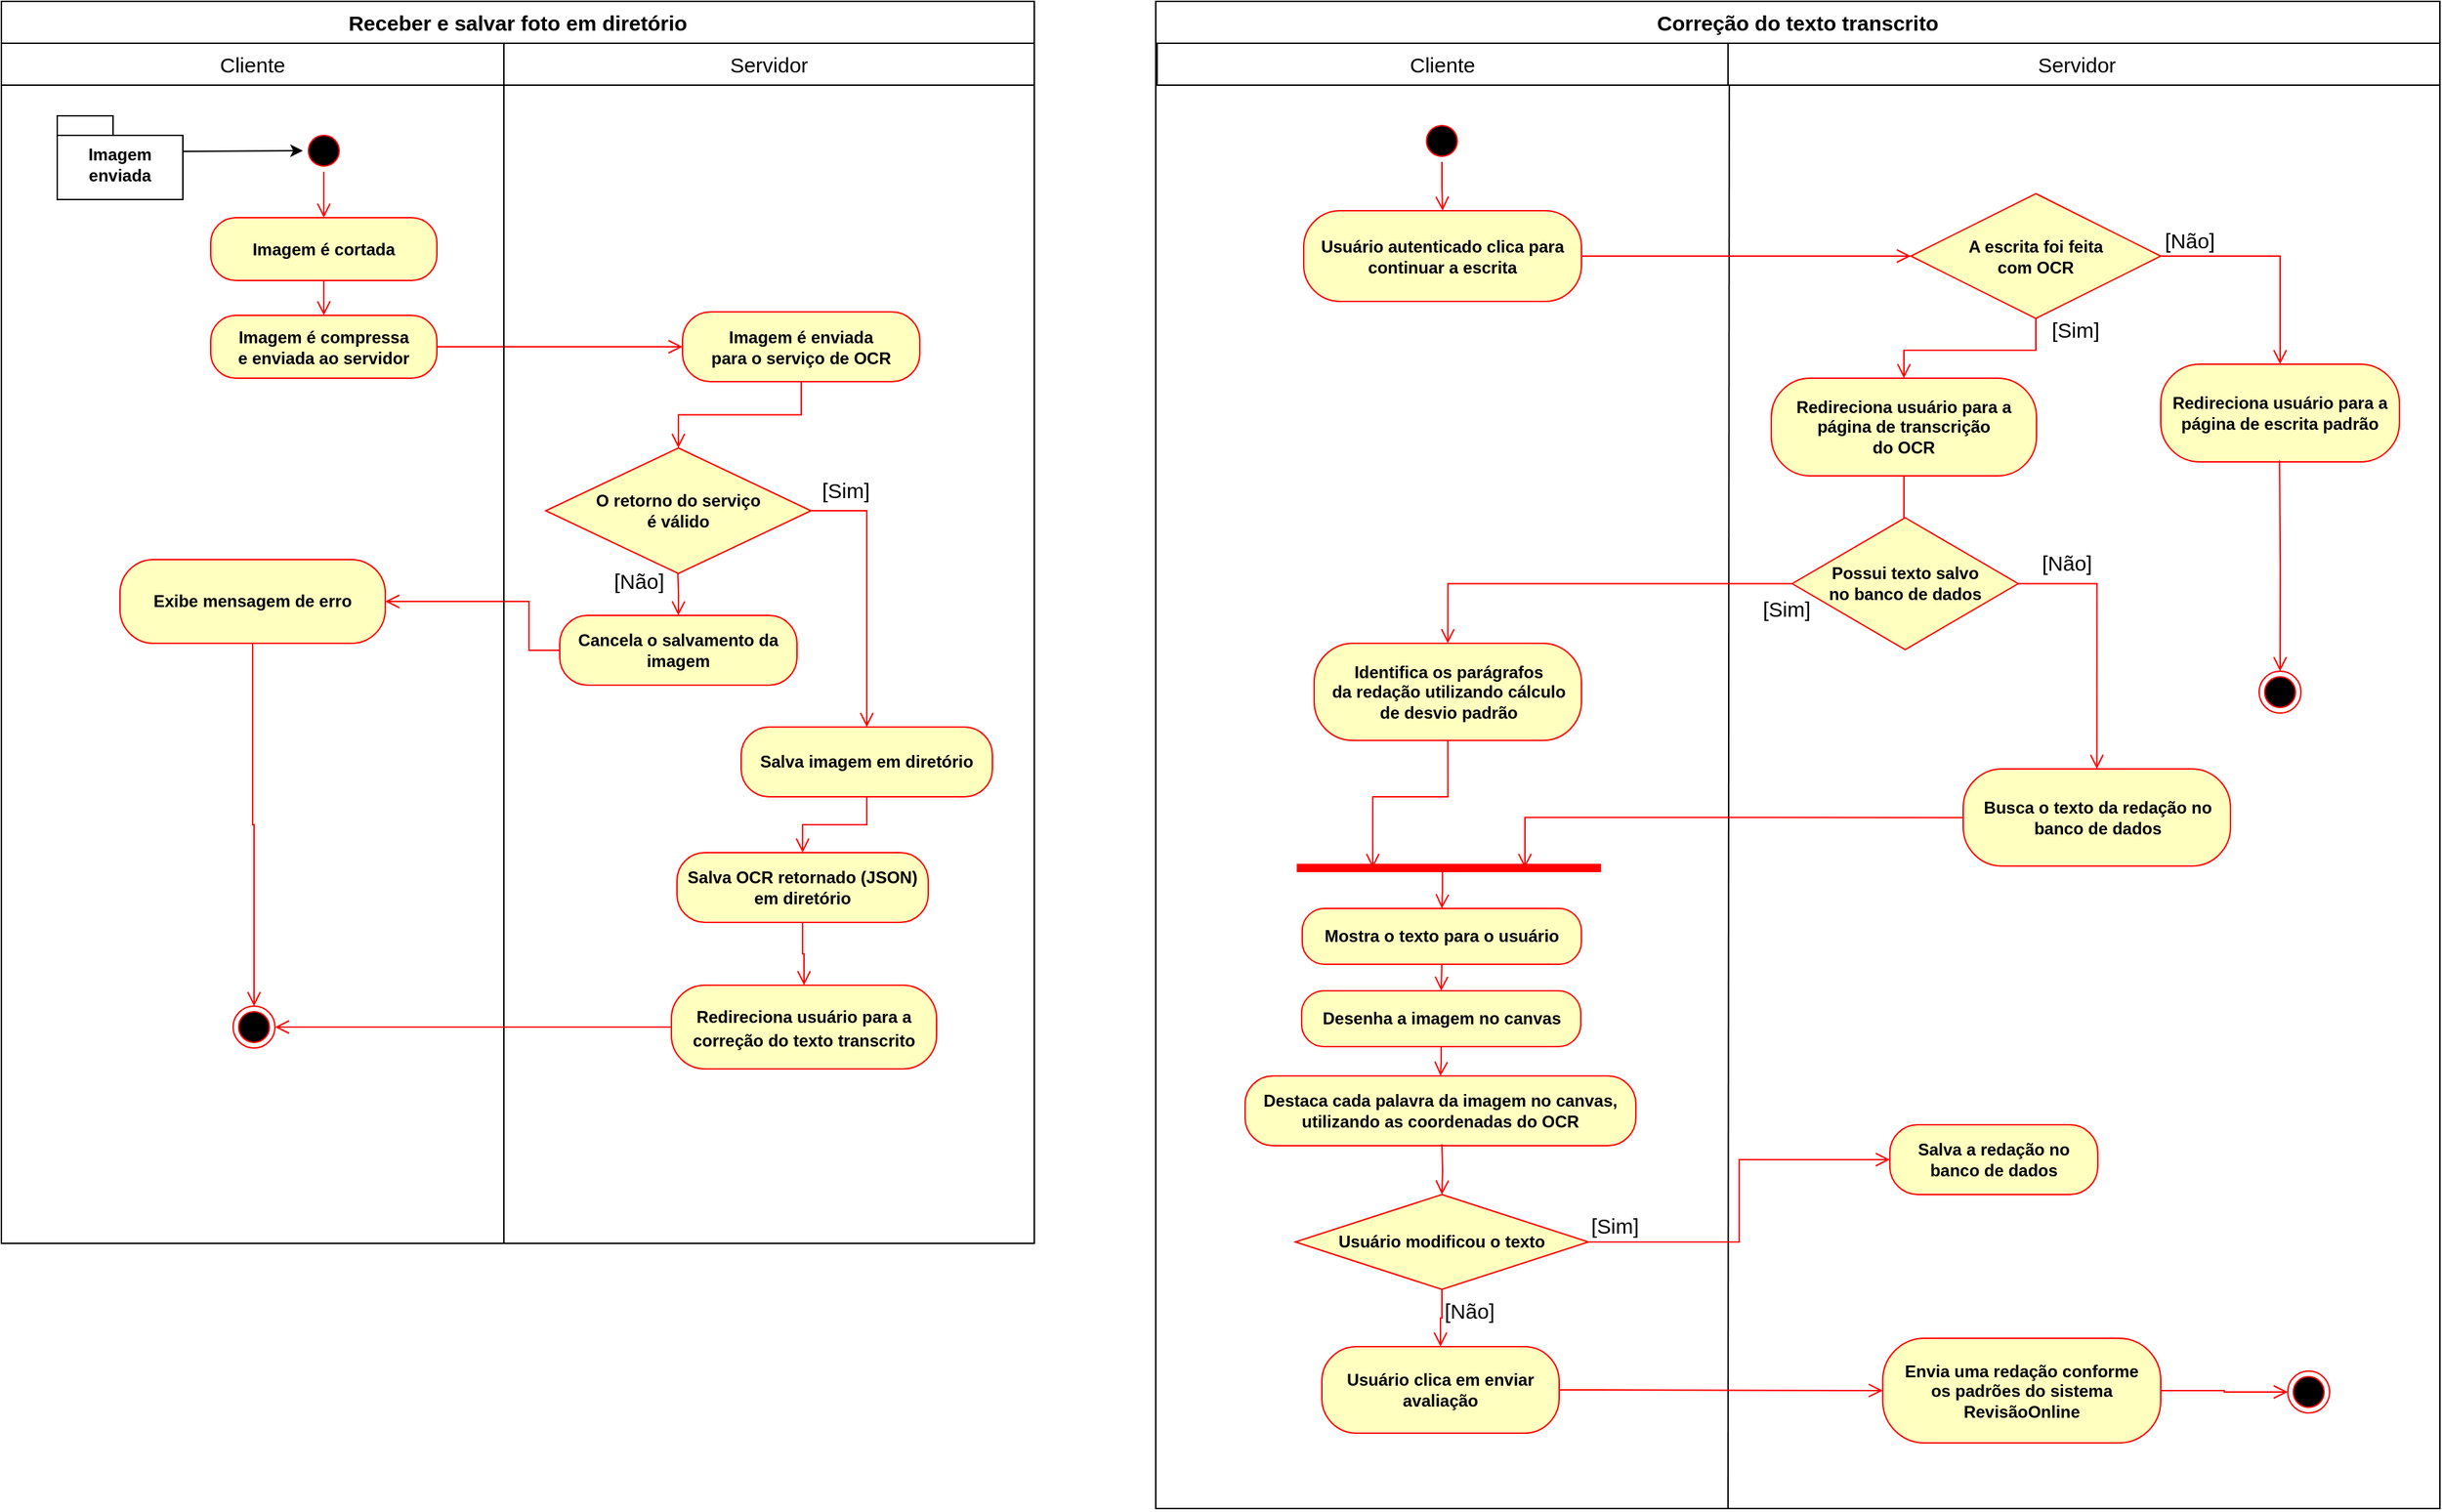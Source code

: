 <mxfile version="24.7.5">
  <diagram name="Page-1" id="BAec64L_Z81vPXz8HiST">
    <mxGraphModel dx="1114" dy="630" grid="1" gridSize="10" guides="1" tooltips="1" connect="1" arrows="1" fold="1" page="1" pageScale="1" pageWidth="827" pageHeight="1169" math="0" shadow="0">
      <root>
        <mxCell id="0" />
        <mxCell id="1" parent="0" />
        <mxCell id="wz36yzEruvP4x7EnCw-V-7" value="&lt;font style=&quot;font-size: 15px;&quot;&gt;Receber e salvar foto em diretório&lt;/font&gt;" style="swimlane;whiteSpace=wrap;html=1;startSize=30;" parent="1" vertex="1">
          <mxGeometry x="52" y="60" width="740" height="890" as="geometry" />
        </mxCell>
        <mxCell id="wz36yzEruvP4x7EnCw-V-8" value="Imagem enviada " style="shape=folder;fontStyle=1;spacingTop=10;tabWidth=40;tabHeight=14;tabPosition=left;html=1;whiteSpace=wrap;" parent="wz36yzEruvP4x7EnCw-V-7" vertex="1">
          <mxGeometry x="40" y="82" width="90" height="60" as="geometry" />
        </mxCell>
        <mxCell id="wz36yzEruvP4x7EnCw-V-9" value="" style="ellipse;html=1;shape=startState;fillColor=#000000;strokeColor=#ff0000;" parent="wz36yzEruvP4x7EnCw-V-7" vertex="1">
          <mxGeometry x="216" y="92" width="30" height="30" as="geometry" />
        </mxCell>
        <mxCell id="wz36yzEruvP4x7EnCw-V-11" value="&lt;div&gt;&lt;font size=&quot;1&quot;&gt;&lt;b style=&quot;font-size: 12px;&quot;&gt;Imagem é compressa&lt;br&gt;e enviada ao servidor&lt;br&gt;&lt;/b&gt;&lt;/font&gt;&lt;/div&gt;" style="rounded=1;whiteSpace=wrap;html=1;arcSize=40;fontColor=#000000;fillColor=#ffffc0;strokeColor=#ff0000;" parent="wz36yzEruvP4x7EnCw-V-7" vertex="1">
          <mxGeometry x="150" y="225" width="162" height="45" as="geometry" />
        </mxCell>
        <mxCell id="wz36yzEruvP4x7EnCw-V-12" value="" style="edgeStyle=orthogonalEdgeStyle;html=1;verticalAlign=bottom;endArrow=open;endSize=8;strokeColor=#ff0000;rounded=0;entryX=0;entryY=0.5;entryDx=0;entryDy=0;" parent="wz36yzEruvP4x7EnCw-V-7" source="wz36yzEruvP4x7EnCw-V-11" target="wz36yzEruvP4x7EnCw-V-16" edge="1">
          <mxGeometry relative="1" as="geometry">
            <mxPoint x="490" y="240" as="targetPoint" />
          </mxGeometry>
        </mxCell>
        <mxCell id="wz36yzEruvP4x7EnCw-V-14" value="" style="endArrow=classic;html=1;rounded=0;entryX=0;entryY=0.5;entryDx=0;entryDy=0;exitX=0;exitY=0;exitDx=90;exitDy=25.5;exitPerimeter=0;" parent="wz36yzEruvP4x7EnCw-V-7" source="wz36yzEruvP4x7EnCw-V-8" target="wz36yzEruvP4x7EnCw-V-9" edge="1">
          <mxGeometry width="50" height="50" relative="1" as="geometry">
            <mxPoint x="284" y="109.23" as="sourcePoint" />
            <mxPoint x="364" y="109.23" as="targetPoint" />
          </mxGeometry>
        </mxCell>
        <mxCell id="wz36yzEruvP4x7EnCw-V-16" value="&lt;font style=&quot;font-size: 12px;&quot;&gt;&lt;b&gt;Imagem é enviada &lt;br&gt;para o serviço de OCR&lt;/b&gt;&lt;/font&gt;" style="rounded=1;whiteSpace=wrap;html=1;arcSize=40;fontColor=#000000;fillColor=#ffffc0;strokeColor=#ff0000;" parent="wz36yzEruvP4x7EnCw-V-7" vertex="1">
          <mxGeometry x="488" y="222.5" width="170" height="50" as="geometry" />
        </mxCell>
        <mxCell id="wz36yzEruvP4x7EnCw-V-21" value="&lt;b&gt;Cancela o salvamento da imagem&lt;br&gt;&lt;/b&gt;" style="rounded=1;whiteSpace=wrap;html=1;arcSize=40;fontColor=#000000;fillColor=#ffffc0;strokeColor=#ff0000;" parent="wz36yzEruvP4x7EnCw-V-7" vertex="1">
          <mxGeometry x="400" y="440" width="170" height="50" as="geometry" />
        </mxCell>
        <mxCell id="wz36yzEruvP4x7EnCw-V-22" value="&lt;b&gt;Exibe mensagem de erro&lt;/b&gt;" style="rounded=1;whiteSpace=wrap;html=1;arcSize=40;fontColor=#000000;fillColor=#ffffc0;strokeColor=#ff0000;" parent="wz36yzEruvP4x7EnCw-V-7" vertex="1">
          <mxGeometry x="85" y="400" width="190" height="60" as="geometry" />
        </mxCell>
        <mxCell id="wz36yzEruvP4x7EnCw-V-23" value="" style="edgeStyle=orthogonalEdgeStyle;html=1;verticalAlign=bottom;endArrow=open;endSize=8;strokeColor=#ff0000;rounded=0;exitX=0;exitY=0.5;exitDx=0;exitDy=0;entryX=1;entryY=0.5;entryDx=0;entryDy=0;" parent="wz36yzEruvP4x7EnCw-V-7" source="wz36yzEruvP4x7EnCw-V-21" target="wz36yzEruvP4x7EnCw-V-22" edge="1">
          <mxGeometry relative="1" as="geometry">
            <mxPoint x="820" y="465" as="targetPoint" />
            <Array as="points">
              <mxPoint x="378" y="465" />
              <mxPoint x="378" y="430" />
            </Array>
          </mxGeometry>
        </mxCell>
        <mxCell id="wz36yzEruvP4x7EnCw-V-51" value="" style="ellipse;html=1;shape=endState;fillColor=#000000;strokeColor=#ff0000;" parent="wz36yzEruvP4x7EnCw-V-7" vertex="1">
          <mxGeometry x="166" y="720" width="30" height="30" as="geometry" />
        </mxCell>
        <mxCell id="wz36yzEruvP4x7EnCw-V-54" value="&lt;font style=&quot;font-size: 15px;&quot;&gt;Cliente&lt;/font&gt;" style="html=1;whiteSpace=wrap;" parent="wz36yzEruvP4x7EnCw-V-7" vertex="1">
          <mxGeometry y="30" width="360" height="30" as="geometry" />
        </mxCell>
        <mxCell id="wz36yzEruvP4x7EnCw-V-55" value="&lt;font style=&quot;font-size: 15px;&quot;&gt;Servidor&lt;/font&gt;" style="html=1;whiteSpace=wrap;" parent="wz36yzEruvP4x7EnCw-V-7" vertex="1">
          <mxGeometry x="360" y="30" width="380" height="30" as="geometry" />
        </mxCell>
        <mxCell id="wz36yzEruvP4x7EnCw-V-56" value="" style="endArrow=none;html=1;rounded=0;entryX=1;entryY=0.5;entryDx=0;entryDy=0;" parent="wz36yzEruvP4x7EnCw-V-7" edge="1">
          <mxGeometry width="50" height="50" relative="1" as="geometry">
            <mxPoint x="360" y="890" as="sourcePoint" />
            <mxPoint x="360" y="45" as="targetPoint" />
          </mxGeometry>
        </mxCell>
        <mxCell id="wz36yzEruvP4x7EnCw-V-64" value="" style="edgeStyle=orthogonalEdgeStyle;html=1;verticalAlign=bottom;endArrow=open;endSize=8;strokeColor=#ff0000;rounded=0;exitX=0.5;exitY=1;exitDx=0;exitDy=0;entryX=0.5;entryY=0;entryDx=0;entryDy=0;" parent="wz36yzEruvP4x7EnCw-V-7" source="wz36yzEruvP4x7EnCw-V-22" target="wz36yzEruvP4x7EnCw-V-51" edge="1">
          <mxGeometry relative="1" as="geometry">
            <mxPoint x="554.38" y="800" as="targetPoint" />
            <mxPoint x="554.38" y="665" as="sourcePoint" />
          </mxGeometry>
        </mxCell>
        <mxCell id="D2q2hoNaxWQnG8xuTikW-53" value="&lt;font style=&quot;font-size: 12px;&quot;&gt;&lt;b&gt;O retorno do serviço&lt;br&gt; é válido&lt;/b&gt;&lt;/font&gt;" style="rhombus;whiteSpace=wrap;html=1;fontColor=#000000;fillColor=#ffffc0;strokeColor=#ff0000;" parent="wz36yzEruvP4x7EnCw-V-7" vertex="1">
          <mxGeometry x="390" y="320" width="190" height="90" as="geometry" />
        </mxCell>
        <mxCell id="D2q2hoNaxWQnG8xuTikW-55" value="" style="edgeStyle=orthogonalEdgeStyle;html=1;verticalAlign=bottom;endArrow=open;endSize=8;strokeColor=#ff0000;rounded=0;exitX=0.5;exitY=1;exitDx=0;exitDy=0;entryX=0.5;entryY=0;entryDx=0;entryDy=0;" parent="wz36yzEruvP4x7EnCw-V-7" source="wz36yzEruvP4x7EnCw-V-16" target="D2q2hoNaxWQnG8xuTikW-53" edge="1">
          <mxGeometry relative="1" as="geometry">
            <mxPoint x="541.7" y="370" as="targetPoint" />
            <mxPoint x="541.7" y="310" as="sourcePoint" />
          </mxGeometry>
        </mxCell>
        <mxCell id="D2q2hoNaxWQnG8xuTikW-56" value="&lt;font style=&quot;font-size: 15px;&quot;&gt;[&lt;/font&gt;&lt;font style=&quot;font-size: 15px;&quot;&gt;Não]&lt;/font&gt;" style="edgeStyle=orthogonalEdgeStyle;html=1;align=left;verticalAlign=top;endArrow=open;endSize=8;strokeColor=#ff0000;rounded=0;entryX=0.5;entryY=0;entryDx=0;entryDy=0;" parent="wz36yzEruvP4x7EnCw-V-7" target="wz36yzEruvP4x7EnCw-V-21" edge="1">
          <mxGeometry x="-1" y="-48" relative="1" as="geometry">
            <mxPoint x="484.63" y="480" as="targetPoint" />
            <mxPoint y="-11" as="offset" />
            <mxPoint x="484.63" y="410" as="sourcePoint" />
          </mxGeometry>
        </mxCell>
        <mxCell id="D2q2hoNaxWQnG8xuTikW-57" value="&lt;font style=&quot;font-size: 15px;&quot;&gt;[&lt;/font&gt;&lt;font style=&quot;font-size: 15px;&quot;&gt;Sim]&lt;/font&gt;" style="edgeStyle=orthogonalEdgeStyle;html=1;align=left;verticalAlign=top;endArrow=open;endSize=8;strokeColor=#ff0000;rounded=0;entryX=0.5;entryY=0;entryDx=0;entryDy=0;exitX=1;exitY=0.5;exitDx=0;exitDy=0;" parent="wz36yzEruvP4x7EnCw-V-7" source="D2q2hoNaxWQnG8xuTikW-53" target="D2q2hoNaxWQnG8xuTikW-76" edge="1">
          <mxGeometry x="-0.939" y="30" relative="1" as="geometry">
            <mxPoint x="570" y="615" as="targetPoint" />
            <mxPoint as="offset" />
            <mxPoint x="621" y="520" as="sourcePoint" />
          </mxGeometry>
        </mxCell>
        <mxCell id="D2q2hoNaxWQnG8xuTikW-58" value="&lt;b&gt;Salva OCR retornado (JSON)&lt;br&gt;em diretório&lt;br&gt;&lt;/b&gt;" style="rounded=1;whiteSpace=wrap;html=1;arcSize=40;fontColor=#000000;fillColor=#ffffc0;strokeColor=#ff0000;" parent="wz36yzEruvP4x7EnCw-V-7" vertex="1">
          <mxGeometry x="484" y="610" width="180" height="50" as="geometry" />
        </mxCell>
        <mxCell id="D2q2hoNaxWQnG8xuTikW-59" value="" style="edgeStyle=orthogonalEdgeStyle;html=1;verticalAlign=bottom;endArrow=open;endSize=8;strokeColor=#ff0000;rounded=0;exitX=0.5;exitY=1;exitDx=0;exitDy=0;entryX=0.5;entryY=0;entryDx=0;entryDy=0;" parent="wz36yzEruvP4x7EnCw-V-7" source="D2q2hoNaxWQnG8xuTikW-58" target="D2q2hoNaxWQnG8xuTikW-60" edge="1">
          <mxGeometry relative="1" as="geometry">
            <mxPoint x="601" y="705" as="targetPoint" />
          </mxGeometry>
        </mxCell>
        <mxCell id="D2q2hoNaxWQnG8xuTikW-60" value="&lt;font style=&quot;font-size: 14px;&quot;&gt;&lt;b style=&quot;font-size: 12px;&quot;&gt;&lt;font style=&quot;font-size: 12px;&quot;&gt;Redireciona usuário para a correção do texto transcrito&lt;br&gt;&lt;/font&gt;&lt;/b&gt;&lt;/font&gt;" style="rounded=1;whiteSpace=wrap;html=1;arcSize=40;fontColor=#000000;fillColor=#ffffc0;strokeColor=#ff0000;" parent="wz36yzEruvP4x7EnCw-V-7" vertex="1">
          <mxGeometry x="480" y="705" width="190" height="60" as="geometry" />
        </mxCell>
        <mxCell id="D2q2hoNaxWQnG8xuTikW-61" value="" style="edgeStyle=orthogonalEdgeStyle;html=1;verticalAlign=bottom;endArrow=open;endSize=8;strokeColor=#ff0000;rounded=0;exitX=0;exitY=0.5;exitDx=0;exitDy=0;entryX=1;entryY=0.5;entryDx=0;entryDy=0;" parent="wz36yzEruvP4x7EnCw-V-7" source="D2q2hoNaxWQnG8xuTikW-60" target="wz36yzEruvP4x7EnCw-V-51" edge="1">
          <mxGeometry relative="1" as="geometry">
            <mxPoint x="401" y="755" as="targetPoint" />
            <mxPoint x="401" y="710" as="sourcePoint" />
          </mxGeometry>
        </mxCell>
        <mxCell id="D2q2hoNaxWQnG8xuTikW-76" value="&lt;b&gt;Salva imagem em diretório&lt;br&gt;&lt;/b&gt;" style="rounded=1;whiteSpace=wrap;html=1;arcSize=40;fontColor=#000000;fillColor=#ffffc0;strokeColor=#ff0000;" parent="wz36yzEruvP4x7EnCw-V-7" vertex="1">
          <mxGeometry x="530" y="520" width="180" height="50" as="geometry" />
        </mxCell>
        <mxCell id="D2q2hoNaxWQnG8xuTikW-78" value="" style="edgeStyle=orthogonalEdgeStyle;html=1;verticalAlign=bottom;endArrow=open;endSize=8;strokeColor=#ff0000;rounded=0;exitX=0.5;exitY=1;exitDx=0;exitDy=0;entryX=0.5;entryY=0;entryDx=0;entryDy=0;" parent="wz36yzEruvP4x7EnCw-V-7" source="D2q2hoNaxWQnG8xuTikW-76" target="D2q2hoNaxWQnG8xuTikW-58" edge="1">
          <mxGeometry relative="1" as="geometry">
            <mxPoint x="585" y="625" as="targetPoint" />
            <mxPoint x="630" y="580" as="sourcePoint" />
          </mxGeometry>
        </mxCell>
        <mxCell id="wz36yzEruvP4x7EnCw-V-28" value="&lt;font style=&quot;font-size: 15px;&quot;&gt;Correção do texto transcrito&lt;/font&gt;" style="swimlane;whiteSpace=wrap;html=1;startSize=30;container=0;" parent="1" vertex="1">
          <mxGeometry x="879" y="60" width="920" height="1080" as="geometry" />
        </mxCell>
        <mxCell id="D2q2hoNaxWQnG8xuTikW-64" value="" style="endArrow=none;html=1;rounded=0;entryX=0.021;entryY=0.04;entryDx=0;entryDy=0;entryPerimeter=0;" parent="wz36yzEruvP4x7EnCw-V-28" edge="1">
          <mxGeometry width="50" height="50" relative="1" as="geometry">
            <mxPoint x="410" y="1080" as="sourcePoint" />
            <mxPoint x="410.92" y="31.2" as="targetPoint" />
          </mxGeometry>
        </mxCell>
        <mxCell id="D2q2hoNaxWQnG8xuTikW-65" value="&lt;b&gt;Usuário modificou o texto&lt;br&gt;&lt;/b&gt;" style="rhombus;whiteSpace=wrap;html=1;fontColor=#000000;fillColor=#ffffc0;strokeColor=#ff0000;" parent="wz36yzEruvP4x7EnCw-V-28" vertex="1">
          <mxGeometry x="100" y="855" width="210" height="68" as="geometry" />
        </mxCell>
        <mxCell id="D2q2hoNaxWQnG8xuTikW-74" value="&lt;b&gt;Usuário clica em enviar avaliação&lt;/b&gt;" style="rounded=1;whiteSpace=wrap;html=1;arcSize=40;fontColor=#000000;fillColor=#ffffc0;strokeColor=#ff0000;" parent="wz36yzEruvP4x7EnCw-V-28" vertex="1">
          <mxGeometry x="119" y="964" width="170" height="62" as="geometry" />
        </mxCell>
        <mxCell id="D2q2hoNaxWQnG8xuTikW-67" value="&lt;font style=&quot;font-size: 15px;&quot;&gt;[Não]&lt;/font&gt;" style="edgeStyle=orthogonalEdgeStyle;html=1;align=left;verticalAlign=top;endArrow=open;endSize=8;strokeColor=#ff0000;rounded=0;entryX=0.5;entryY=0;entryDx=0;entryDy=0;" parent="wz36yzEruvP4x7EnCw-V-28" source="D2q2hoNaxWQnG8xuTikW-65" target="D2q2hoNaxWQnG8xuTikW-74" edge="1">
          <mxGeometry x="-1" relative="1" as="geometry">
            <mxPoint x="204.5" y="956" as="targetPoint" />
          </mxGeometry>
        </mxCell>
        <mxCell id="D2q2hoNaxWQnG8xuTikW-37" value="" style="edgeStyle=orthogonalEdgeStyle;html=1;align=left;verticalAlign=top;endArrow=open;endSize=8;strokeColor=#ff0000;rounded=0;exitX=0.5;exitY=1;exitDx=0;exitDy=0;entryX=0.5;entryY=0;entryDx=0;entryDy=0;" parent="1" source="D2q2hoNaxWQnG8xuTikW-31" target="D2q2hoNaxWQnG8xuTikW-69" edge="1">
          <mxGeometry x="-1" relative="1" as="geometry">
            <mxPoint x="1170" y="840" as="targetPoint" />
            <mxPoint x="1076.45" y="928" as="sourcePoint" />
          </mxGeometry>
        </mxCell>
        <mxCell id="wz36yzEruvP4x7EnCw-V-47" value="&lt;font style=&quot;font-size: 15px;&quot;&gt;Servidor&lt;/font&gt;" style="html=1;whiteSpace=wrap;" parent="1" vertex="1">
          <mxGeometry x="1279" y="90" width="520" height="30" as="geometry" />
        </mxCell>
        <mxCell id="wz36yzEruvP4x7EnCw-V-63" value="&lt;b&gt;A escrita foi feita &lt;br&gt;com OCR&lt;/b&gt;" style="rhombus;whiteSpace=wrap;html=1;fontColor=#000000;fillColor=#ffffc0;strokeColor=#ff0000;" parent="1" vertex="1">
          <mxGeometry x="1420" y="197.75" width="179" height="89.5" as="geometry" />
        </mxCell>
        <mxCell id="wz36yzEruvP4x7EnCw-V-61" value="&lt;font style=&quot;font-size: 15px;&quot;&gt;[Não]&lt;/font&gt;" style="edgeStyle=orthogonalEdgeStyle;html=1;align=left;verticalAlign=bottom;endArrow=open;endSize=8;strokeColor=#ff0000;rounded=0;exitX=1;exitY=0.5;exitDx=0;exitDy=0;entryX=0.5;entryY=0;entryDx=0;entryDy=0;" parent="1" source="wz36yzEruvP4x7EnCw-V-63" target="wz36yzEruvP4x7EnCw-V-43" edge="1">
          <mxGeometry x="-0.988" relative="1" as="geometry">
            <mxPoint x="1721" y="317.5" as="targetPoint" />
            <mxPoint x="1766.0" y="230" as="sourcePoint" />
            <mxPoint as="offset" />
            <Array as="points">
              <mxPoint x="1685" y="242" />
            </Array>
          </mxGeometry>
        </mxCell>
        <mxCell id="wz36yzEruvP4x7EnCw-V-62" value="&lt;font style=&quot;font-size: 15px;&quot;&gt;[Sim]&lt;/font&gt;" style="edgeStyle=orthogonalEdgeStyle;html=1;align=left;verticalAlign=top;endArrow=open;endSize=8;strokeColor=#ff0000;rounded=0;exitX=0.5;exitY=1;exitDx=0;exitDy=0;entryX=0.5;entryY=0;entryDx=0;entryDy=0;" parent="1" source="wz36yzEruvP4x7EnCw-V-63" target="D2q2hoNaxWQnG8xuTikW-1" edge="1">
          <mxGeometry x="-1" y="12" relative="1" as="geometry">
            <mxPoint x="1555" y="437.5" as="targetPoint" />
            <mxPoint x="1480.0" y="374.75" as="sourcePoint" />
            <Array as="points">
              <mxPoint x="1510" y="310" />
              <mxPoint x="1415" y="310" />
            </Array>
            <mxPoint x="-3" y="-7" as="offset" />
          </mxGeometry>
        </mxCell>
        <mxCell id="D2q2hoNaxWQnG8xuTikW-9" value="" style="edgeStyle=orthogonalEdgeStyle;html=1;align=left;verticalAlign=top;endArrow=open;endSize=8;strokeColor=#ff0000;rounded=0;exitX=0.5;exitY=1;exitDx=0;exitDy=0;entryX=0.5;entryY=0;entryDx=0;entryDy=0;" parent="1" source="D2q2hoNaxWQnG8xuTikW-1" target="D2q2hoNaxWQnG8xuTikW-21" edge="1">
          <mxGeometry x="-1" y="12" relative="1" as="geometry">
            <mxPoint x="1574" y="557.5" as="targetPoint" />
            <mxPoint x="1574.84" y="527.5" as="sourcePoint" />
            <mxPoint x="-3" y="-7" as="offset" />
            <Array as="points">
              <mxPoint x="1415" y="440" />
              <mxPoint x="1416" y="440" />
            </Array>
          </mxGeometry>
        </mxCell>
        <mxCell id="D2q2hoNaxWQnG8xuTikW-1" value="&lt;b&gt;Redireciona usuário para a página de transcrição &lt;br&gt;do OCR&lt;br&gt;&lt;/b&gt;" style="rounded=1;whiteSpace=wrap;html=1;arcSize=40;fontColor=#000000;fillColor=#ffffc0;strokeColor=#ff0000;" parent="1" vertex="1">
          <mxGeometry x="1320" y="330" width="190" height="70" as="geometry" />
        </mxCell>
        <mxCell id="D2q2hoNaxWQnG8xuTikW-23" value="&lt;font style=&quot;font-size: 15px;&quot;&gt;[Sim]&lt;/font&gt;" style="edgeStyle=orthogonalEdgeStyle;html=1;align=left;verticalAlign=top;endArrow=open;endSize=8;strokeColor=#ff0000;rounded=0;exitX=0;exitY=0.5;exitDx=0;exitDy=0;entryX=0.5;entryY=0;entryDx=0;entryDy=0;" parent="1" source="D2q2hoNaxWQnG8xuTikW-21" target="D2q2hoNaxWQnG8xuTikW-25" edge="1">
          <mxGeometry x="-0.836" y="3" relative="1" as="geometry">
            <mxPoint x="1130" y="530" as="targetPoint" />
            <Array as="points">
              <mxPoint x="1088" y="477" />
            </Array>
            <mxPoint as="offset" />
          </mxGeometry>
        </mxCell>
        <mxCell id="D2q2hoNaxWQnG8xuTikW-62" value="" style="edgeStyle=orthogonalEdgeStyle;html=1;verticalAlign=bottom;endArrow=open;endSize=8;strokeColor=#ff0000;rounded=0;exitX=1;exitY=0.5;exitDx=0;exitDy=0;entryX=0;entryY=0.5;entryDx=0;entryDy=0;" parent="1" source="wz36yzEruvP4x7EnCw-V-32" target="wz36yzEruvP4x7EnCw-V-63" edge="1">
          <mxGeometry relative="1" as="geometry">
            <mxPoint x="1225" y="230" as="targetPoint" />
            <mxPoint x="1224" y="195" as="sourcePoint" />
          </mxGeometry>
        </mxCell>
        <mxCell id="wz36yzEruvP4x7EnCw-V-30" value="" style="ellipse;html=1;shape=startState;fillColor=#000000;strokeColor=#ff0000;" parent="1" vertex="1">
          <mxGeometry x="1069" y="145" width="30" height="30" as="geometry" />
        </mxCell>
        <mxCell id="wz36yzEruvP4x7EnCw-V-31" value="" style="edgeStyle=orthogonalEdgeStyle;html=1;verticalAlign=bottom;endArrow=open;endSize=8;strokeColor=#ff0000;rounded=0;exitX=0.5;exitY=1;exitDx=0;exitDy=0;entryX=0.5;entryY=0;entryDx=0;entryDy=0;" parent="1" source="wz36yzEruvP4x7EnCw-V-30" target="wz36yzEruvP4x7EnCw-V-32" edge="1">
          <mxGeometry relative="1" as="geometry">
            <mxPoint x="745" y="245" as="targetPoint" />
          </mxGeometry>
        </mxCell>
        <mxCell id="wz36yzEruvP4x7EnCw-V-32" value="&lt;b&gt;Usuário autenticado clica para continuar a escrita&lt;br&gt;&lt;/b&gt;" style="rounded=1;whiteSpace=wrap;html=1;arcSize=40;fontColor=#000000;fillColor=#ffffc0;strokeColor=#ff0000;" parent="1" vertex="1">
          <mxGeometry x="985" y="210" width="199" height="65" as="geometry" />
        </mxCell>
        <mxCell id="wz36yzEruvP4x7EnCw-V-48" value="&lt;font style=&quot;font-size: 15px;&quot;&gt;Cliente&lt;/font&gt;" style="html=1;whiteSpace=wrap;" parent="1" vertex="1">
          <mxGeometry x="880" y="90" width="409" height="30" as="geometry" />
        </mxCell>
        <mxCell id="D2q2hoNaxWQnG8xuTikW-25" value="&lt;b&gt;Identifica os parágrafos &lt;br&gt;da redação utilizando cálculo&lt;br&gt; de desvio padrão&lt;br&gt;&lt;/b&gt;" style="rounded=1;whiteSpace=wrap;html=1;arcSize=40;fontColor=#000000;fillColor=#ffffc0;strokeColor=#ff0000;" parent="1" vertex="1">
          <mxGeometry x="992.5" y="520" width="191.5" height="69.64" as="geometry" />
        </mxCell>
        <mxCell id="D2q2hoNaxWQnG8xuTikW-13" value="&lt;b&gt;Mostra o texto para o usuário&lt;br&gt;&lt;/b&gt;" style="rounded=1;whiteSpace=wrap;html=1;arcSize=40;fontColor=#000000;fillColor=#ffffc0;strokeColor=#ff0000;" parent="1" vertex="1">
          <mxGeometry x="983.95" y="710" width="200" height="40" as="geometry" />
        </mxCell>
        <mxCell id="D2q2hoNaxWQnG8xuTikW-20" value="" style="edgeStyle=orthogonalEdgeStyle;html=1;align=left;verticalAlign=top;endArrow=open;endSize=8;strokeColor=#ff0000;rounded=0;exitX=0.5;exitY=1;exitDx=0;exitDy=0;entryX=0.25;entryY=0.5;entryDx=0;entryDy=0;entryPerimeter=0;" parent="1" source="D2q2hoNaxWQnG8xuTikW-25" target="D2q2hoNaxWQnG8xuTikW-27" edge="1">
          <mxGeometry x="-1" relative="1" as="geometry">
            <mxPoint x="1182.95" y="830" as="targetPoint" />
            <mxPoint x="1182.95" y="780" as="sourcePoint" />
            <Array as="points">
              <mxPoint x="1088" y="630" />
              <mxPoint x="1034" y="630" />
            </Array>
          </mxGeometry>
        </mxCell>
        <mxCell id="D2q2hoNaxWQnG8xuTikW-27" value="" style="shape=line;html=1;strokeWidth=6;strokeColor=#ff0000;" parent="1" vertex="1">
          <mxGeometry x="980" y="676" width="217.95" height="10" as="geometry" />
        </mxCell>
        <mxCell id="D2q2hoNaxWQnG8xuTikW-30" value="" style="edgeStyle=orthogonalEdgeStyle;html=1;align=left;verticalAlign=top;endArrow=open;endSize=8;strokeColor=#ff0000;rounded=0;entryX=0.5;entryY=0;entryDx=0;entryDy=0;exitX=0.479;exitY=0.485;exitDx=0;exitDy=0;exitPerimeter=0;" parent="1" source="D2q2hoNaxWQnG8xuTikW-27" target="D2q2hoNaxWQnG8xuTikW-13" edge="1">
          <mxGeometry x="-1" relative="1" as="geometry">
            <mxPoint x="1086.95" y="790" as="targetPoint" />
            <mxPoint x="1086.45" y="758" as="sourcePoint" />
          </mxGeometry>
        </mxCell>
        <mxCell id="D2q2hoNaxWQnG8xuTikW-26" value="" style="edgeStyle=orthogonalEdgeStyle;html=1;align=left;verticalAlign=top;endArrow=open;endSize=8;strokeColor=#ff0000;rounded=0;entryX=0.75;entryY=0.5;entryDx=0;entryDy=0;entryPerimeter=0;exitX=0;exitY=0.5;exitDx=0;exitDy=0;" parent="1" source="D2q2hoNaxWQnG8xuTikW-4" target="D2q2hoNaxWQnG8xuTikW-27" edge="1">
          <mxGeometry x="-1" relative="1" as="geometry">
            <mxPoint x="943.95" y="830" as="targetPoint" />
            <mxPoint x="1410" y="680" as="sourcePoint" />
            <Array as="points">
              <mxPoint x="1144" y="645" />
            </Array>
          </mxGeometry>
        </mxCell>
        <mxCell id="D2q2hoNaxWQnG8xuTikW-31" value="&lt;b&gt;Desenha a imagem no canvas&lt;br&gt;&lt;/b&gt;" style="rounded=1;whiteSpace=wrap;html=1;arcSize=40;fontColor=#000000;fillColor=#ffffc0;strokeColor=#ff0000;" parent="1" vertex="1">
          <mxGeometry x="983.5" y="769" width="200" height="40" as="geometry" />
        </mxCell>
        <mxCell id="D2q2hoNaxWQnG8xuTikW-35" value="" style="edgeStyle=orthogonalEdgeStyle;html=1;align=left;verticalAlign=top;endArrow=open;endSize=8;strokeColor=#ff0000;rounded=0;entryX=0.5;entryY=0;entryDx=0;entryDy=0;exitX=0.5;exitY=1;exitDx=0;exitDy=0;" parent="1" source="D2q2hoNaxWQnG8xuTikW-13" target="D2q2hoNaxWQnG8xuTikW-31" edge="1">
          <mxGeometry x="-1" relative="1" as="geometry">
            <mxPoint x="1086.95" y="870" as="targetPoint" />
            <mxPoint x="1086.45" y="838" as="sourcePoint" />
          </mxGeometry>
        </mxCell>
        <mxCell id="wz36yzEruvP4x7EnCw-V-43" value="&lt;b&gt;Redireciona usuário para a página de escrita padrão&lt;br&gt;&lt;/b&gt;" style="rounded=1;whiteSpace=wrap;html=1;arcSize=40;fontColor=#000000;fillColor=#ffffc0;strokeColor=#ff0000;" parent="1" vertex="1">
          <mxGeometry x="1599" y="320" width="171" height="70" as="geometry" />
        </mxCell>
        <mxCell id="wz36yzEruvP4x7EnCw-V-65" value="" style="edgeStyle=orthogonalEdgeStyle;html=1;align=left;verticalAlign=top;endArrow=open;endSize=8;strokeColor=#ff0000;rounded=0;exitX=0.5;exitY=1;exitDx=0;exitDy=0;entryX=0.5;entryY=0;entryDx=0;entryDy=0;" parent="1" target="wz36yzEruvP4x7EnCw-V-66" edge="1">
          <mxGeometry x="-1" y="12" relative="1" as="geometry">
            <mxPoint x="1684.87" y="471" as="targetPoint" />
            <mxPoint x="1684.12" y="389" as="sourcePoint" />
            <mxPoint x="-3" y="-7" as="offset" />
          </mxGeometry>
        </mxCell>
        <mxCell id="wz36yzEruvP4x7EnCw-V-66" value="" style="ellipse;html=1;shape=endState;fillColor=#000000;strokeColor=#ff0000;" parent="1" vertex="1">
          <mxGeometry x="1669.5" y="540" width="30" height="30" as="geometry" />
        </mxCell>
        <mxCell id="D2q2hoNaxWQnG8xuTikW-48" value="" style="edgeStyle=orthogonalEdgeStyle;html=1;align=left;verticalAlign=top;endArrow=open;endSize=8;strokeColor=#ff0000;rounded=0;exitX=1;exitY=0.5;exitDx=0;exitDy=0;entryX=0;entryY=0.5;entryDx=0;entryDy=0;" parent="1" source="D2q2hoNaxWQnG8xuTikW-74" target="D2q2hoNaxWQnG8xuTikW-50" edge="1">
          <mxGeometry x="-0.987" y="2" relative="1" as="geometry">
            <mxPoint x="1400" y="1060" as="targetPoint" />
            <mxPoint x="1183.5" y="1056" as="sourcePoint" />
            <Array as="points">
              <mxPoint x="1169" y="1056" />
            </Array>
            <mxPoint x="-2" y="1" as="offset" />
          </mxGeometry>
        </mxCell>
        <mxCell id="D2q2hoNaxWQnG8xuTikW-50" value="&lt;b&gt;Envia uma redação conforme&lt;br&gt; os padrões do sistema RevisãoOnline&lt;/b&gt;" style="rounded=1;whiteSpace=wrap;html=1;arcSize=40;fontColor=#000000;fillColor=#ffffc0;strokeColor=#ff0000;" parent="1" vertex="1">
          <mxGeometry x="1399.87" y="1018" width="199.13" height="75" as="geometry" />
        </mxCell>
        <mxCell id="D2q2hoNaxWQnG8xuTikW-51" value="" style="edgeStyle=orthogonalEdgeStyle;html=1;align=left;verticalAlign=top;endArrow=open;endSize=8;strokeColor=#ff0000;rounded=0;exitX=1;exitY=0.5;exitDx=0;exitDy=0;entryX=0;entryY=0.5;entryDx=0;entryDy=0;" parent="1" source="D2q2hoNaxWQnG8xuTikW-50" target="D2q2hoNaxWQnG8xuTikW-52" edge="1">
          <mxGeometry x="-0.86" relative="1" as="geometry">
            <mxPoint x="1630.5" y="984" as="targetPoint" />
            <mxPoint x="1748.5" y="1034" as="sourcePoint" />
            <mxPoint as="offset" />
          </mxGeometry>
        </mxCell>
        <mxCell id="D2q2hoNaxWQnG8xuTikW-52" value="" style="ellipse;html=1;shape=endState;fillColor=#000000;strokeColor=#ff0000;" parent="1" vertex="1">
          <mxGeometry x="1690" y="1041.5" width="30" height="30" as="geometry" />
        </mxCell>
        <mxCell id="D2q2hoNaxWQnG8xuTikW-21" value="&lt;b&gt;Possui texto salvo&lt;br&gt; no banco de dados&lt;/b&gt;" style="rhombus;whiteSpace=wrap;html=1;fontColor=#000000;fillColor=#ffffc0;strokeColor=#ff0000;" parent="1" vertex="1">
          <mxGeometry x="1335" y="430" width="161.87" height="94.5" as="geometry" />
        </mxCell>
        <mxCell id="D2q2hoNaxWQnG8xuTikW-4" value="&lt;b&gt;Busca o texto da redação no banco de dados&lt;br&gt;&lt;/b&gt;" style="rounded=1;whiteSpace=wrap;html=1;arcSize=40;fontColor=#000000;fillColor=#ffffc0;strokeColor=#ff0000;" parent="1" vertex="1">
          <mxGeometry x="1457.5" y="610" width="191.5" height="69.64" as="geometry" />
        </mxCell>
        <mxCell id="D2q2hoNaxWQnG8xuTikW-22" value="&lt;font style=&quot;font-size: 15px;&quot;&gt;[Não]&lt;/font&gt;" style="edgeStyle=orthogonalEdgeStyle;html=1;align=left;verticalAlign=bottom;endArrow=open;endSize=8;strokeColor=#ff0000;rounded=0;exitX=1;exitY=0.5;exitDx=0;exitDy=0;entryX=0.5;entryY=0;entryDx=0;entryDy=0;" parent="1" source="D2q2hoNaxWQnG8xuTikW-21" target="D2q2hoNaxWQnG8xuTikW-4" edge="1">
          <mxGeometry x="-0.843" y="3" relative="1" as="geometry">
            <mxPoint x="1630" y="650" as="targetPoint" />
            <mxPoint as="offset" />
          </mxGeometry>
        </mxCell>
        <mxCell id="D2q2hoNaxWQnG8xuTikW-45" value="&lt;b&gt;Salva a redação no banco de dados&lt;br&gt;&lt;/b&gt;" style="rounded=1;whiteSpace=wrap;html=1;arcSize=40;fontColor=#000000;fillColor=#ffffc0;strokeColor=#ff0000;" parent="1" vertex="1">
          <mxGeometry x="1404.94" y="865" width="149" height="50" as="geometry" />
        </mxCell>
        <mxCell id="D2q2hoNaxWQnG8xuTikW-66" value="&lt;font style=&quot;font-size: 15px;&quot;&gt;[Sim]&lt;/font&gt;" style="edgeStyle=orthogonalEdgeStyle;html=1;align=left;verticalAlign=bottom;endArrow=open;endSize=8;strokeColor=#ff0000;rounded=0;entryX=0;entryY=0.5;entryDx=0;entryDy=0;" parent="1" source="D2q2hoNaxWQnG8xuTikW-65" target="D2q2hoNaxWQnG8xuTikW-45" edge="1">
          <mxGeometry x="-1" relative="1" as="geometry">
            <mxPoint x="1223" y="949" as="targetPoint" />
          </mxGeometry>
        </mxCell>
        <mxCell id="D2q2hoNaxWQnG8xuTikW-69" value="&lt;b&gt;Destaca cada palavra da imagem no canvas, utilizando as coordenadas do OCR&lt;br&gt;&lt;/b&gt;" style="rounded=1;whiteSpace=wrap;html=1;arcSize=40;fontColor=#000000;fillColor=#ffffc0;strokeColor=#ff0000;" parent="1" vertex="1">
          <mxGeometry x="943" y="830" width="280" height="50" as="geometry" />
        </mxCell>
        <mxCell id="D2q2hoNaxWQnG8xuTikW-70" value="" style="edgeStyle=orthogonalEdgeStyle;html=1;align=left;verticalAlign=top;endArrow=open;endSize=8;strokeColor=#ff0000;rounded=0;exitX=0.5;exitY=1;exitDx=0;exitDy=0;entryX=0.5;entryY=0;entryDx=0;entryDy=0;" parent="1" target="D2q2hoNaxWQnG8xuTikW-65" edge="1">
          <mxGeometry x="-1" relative="1" as="geometry">
            <mxPoint x="1084" y="908" as="targetPoint" />
            <mxPoint x="1084" y="879" as="sourcePoint" />
          </mxGeometry>
        </mxCell>
        <mxCell id="h-l9eO0KhzE9jOqbtDob-1" value="&lt;div&gt;&lt;font size=&quot;1&quot;&gt;&lt;b style=&quot;font-size: 12px;&quot;&gt;Imagem é cortada&lt;/b&gt;&lt;/font&gt;&lt;/div&gt;" style="rounded=1;whiteSpace=wrap;html=1;arcSize=40;fontColor=#000000;fillColor=#ffffc0;strokeColor=#ff0000;" vertex="1" parent="1">
          <mxGeometry x="202" y="215" width="162" height="45" as="geometry" />
        </mxCell>
        <mxCell id="wz36yzEruvP4x7EnCw-V-10" value="" style="edgeStyle=orthogonalEdgeStyle;html=1;verticalAlign=bottom;endArrow=open;endSize=8;strokeColor=#ff0000;rounded=0;entryX=0.5;entryY=0;entryDx=0;entryDy=0;exitX=0.5;exitY=1;exitDx=0;exitDy=0;" parent="1" source="wz36yzEruvP4x7EnCw-V-9" edge="1" target="h-l9eO0KhzE9jOqbtDob-1">
          <mxGeometry relative="1" as="geometry">
            <mxPoint x="283" y="210" as="targetPoint" />
            <mxPoint x="283.0" y="172" as="sourcePoint" />
          </mxGeometry>
        </mxCell>
        <mxCell id="h-l9eO0KhzE9jOqbtDob-2" value="" style="edgeStyle=orthogonalEdgeStyle;html=1;verticalAlign=bottom;endArrow=open;endSize=8;strokeColor=#ff0000;rounded=0;entryX=0.5;entryY=0;entryDx=0;entryDy=0;exitX=0.5;exitY=1;exitDx=0;exitDy=0;" edge="1" parent="1" source="h-l9eO0KhzE9jOqbtDob-1" target="wz36yzEruvP4x7EnCw-V-11">
          <mxGeometry relative="1" as="geometry">
            <mxPoint x="283" y="285" as="targetPoint" />
            <mxPoint x="283" y="252" as="sourcePoint" />
          </mxGeometry>
        </mxCell>
      </root>
    </mxGraphModel>
  </diagram>
</mxfile>
